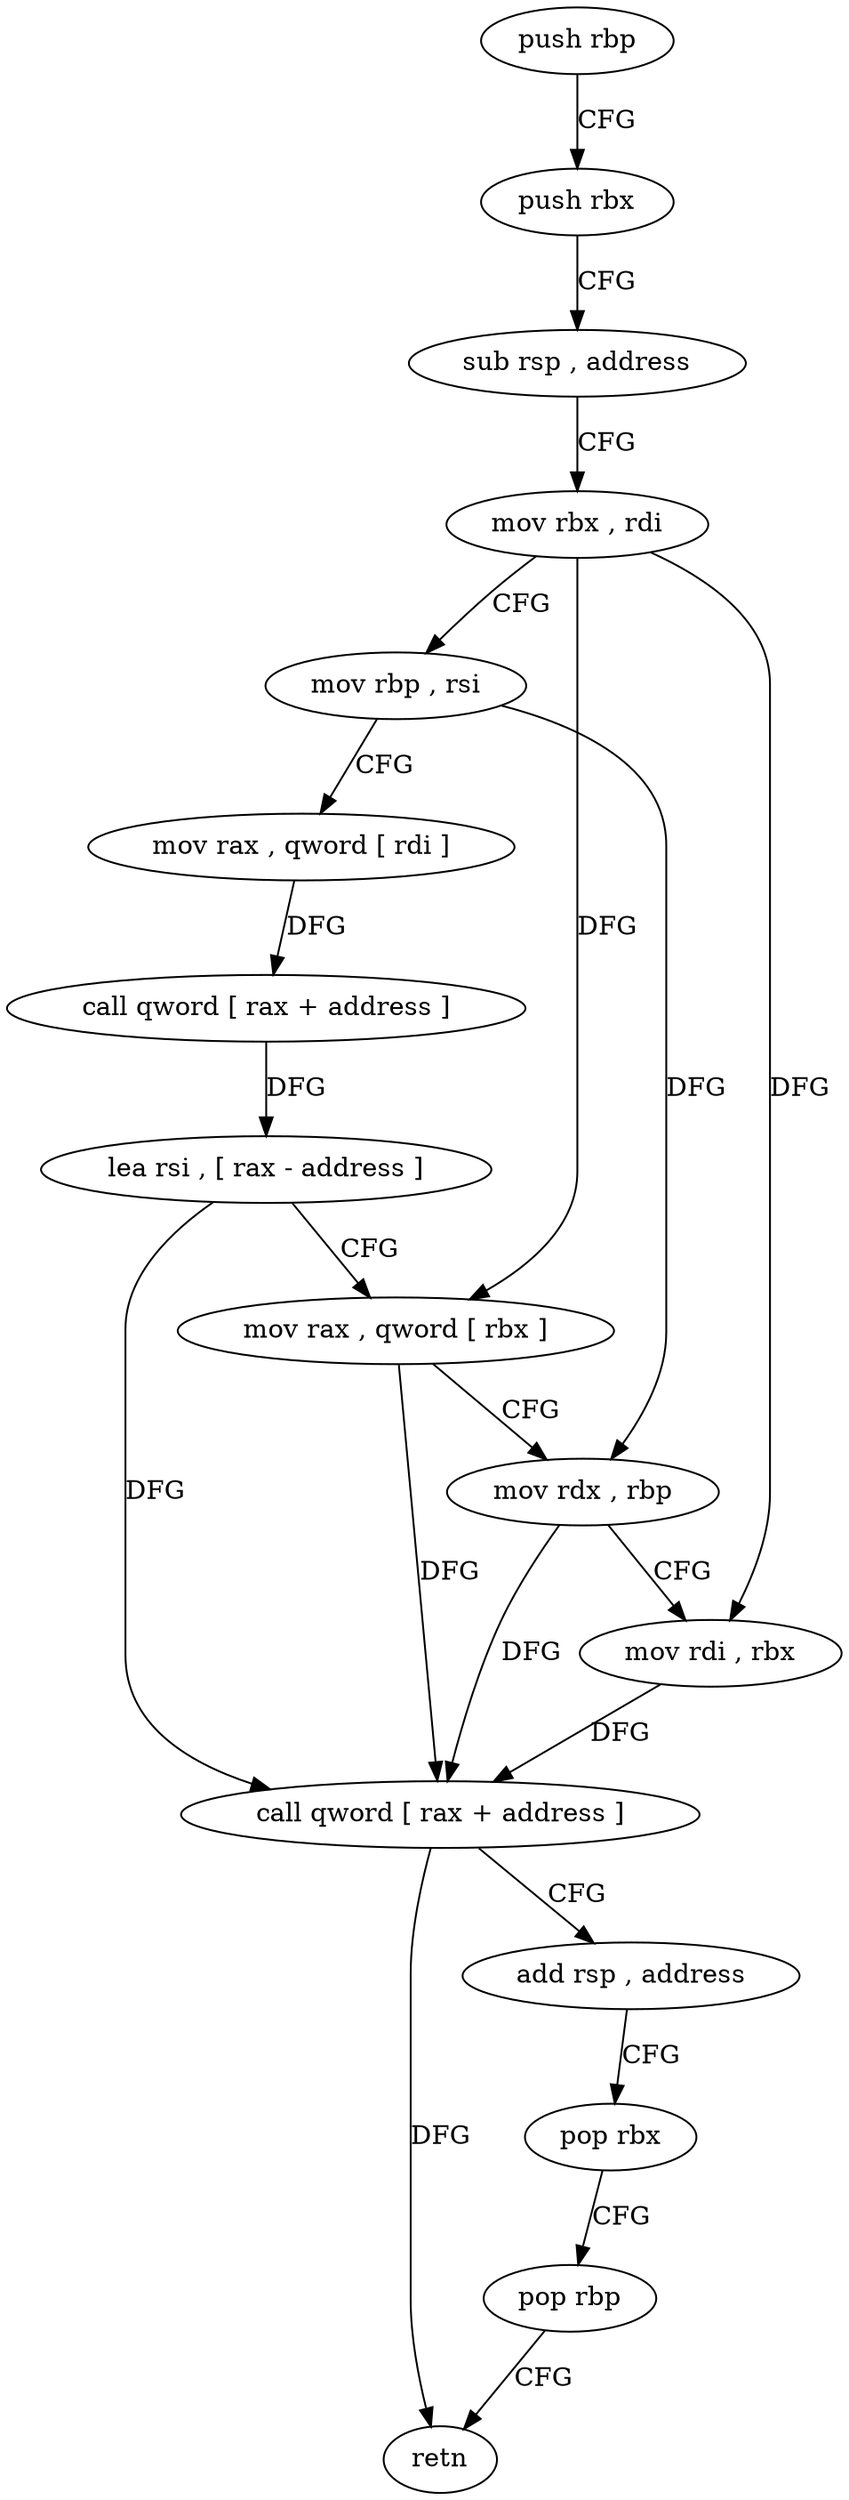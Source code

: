 digraph "func" {
"182493" [label = "push rbp" ]
"182494" [label = "push rbx" ]
"182495" [label = "sub rsp , address" ]
"182499" [label = "mov rbx , rdi" ]
"182502" [label = "mov rbp , rsi" ]
"182505" [label = "mov rax , qword [ rdi ]" ]
"182508" [label = "call qword [ rax + address ]" ]
"182511" [label = "lea rsi , [ rax - address ]" ]
"182515" [label = "mov rax , qword [ rbx ]" ]
"182518" [label = "mov rdx , rbp" ]
"182521" [label = "mov rdi , rbx" ]
"182524" [label = "call qword [ rax + address ]" ]
"182527" [label = "add rsp , address" ]
"182531" [label = "pop rbx" ]
"182532" [label = "pop rbp" ]
"182533" [label = "retn" ]
"182493" -> "182494" [ label = "CFG" ]
"182494" -> "182495" [ label = "CFG" ]
"182495" -> "182499" [ label = "CFG" ]
"182499" -> "182502" [ label = "CFG" ]
"182499" -> "182515" [ label = "DFG" ]
"182499" -> "182521" [ label = "DFG" ]
"182502" -> "182505" [ label = "CFG" ]
"182502" -> "182518" [ label = "DFG" ]
"182505" -> "182508" [ label = "DFG" ]
"182508" -> "182511" [ label = "DFG" ]
"182511" -> "182515" [ label = "CFG" ]
"182511" -> "182524" [ label = "DFG" ]
"182515" -> "182518" [ label = "CFG" ]
"182515" -> "182524" [ label = "DFG" ]
"182518" -> "182521" [ label = "CFG" ]
"182518" -> "182524" [ label = "DFG" ]
"182521" -> "182524" [ label = "DFG" ]
"182524" -> "182527" [ label = "CFG" ]
"182524" -> "182533" [ label = "DFG" ]
"182527" -> "182531" [ label = "CFG" ]
"182531" -> "182532" [ label = "CFG" ]
"182532" -> "182533" [ label = "CFG" ]
}
